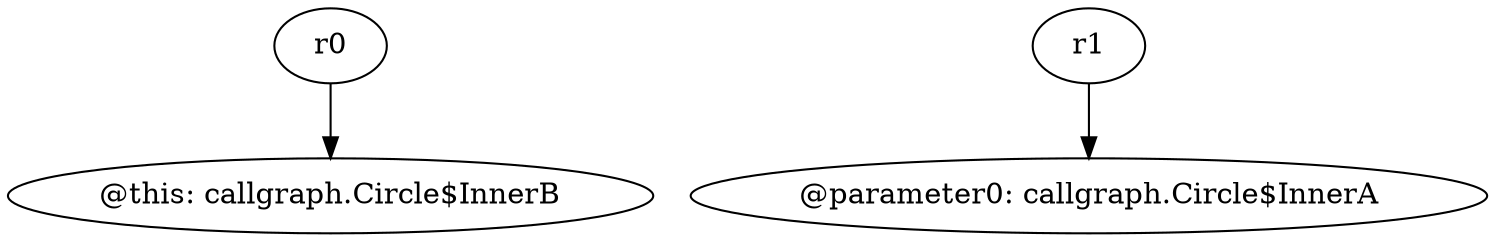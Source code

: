 digraph g {
0[label="r0"]
1[label="@this: callgraph.Circle$InnerB"]
0->1[label=""]
2[label="r1"]
3[label="@parameter0: callgraph.Circle$InnerA"]
2->3[label=""]
}